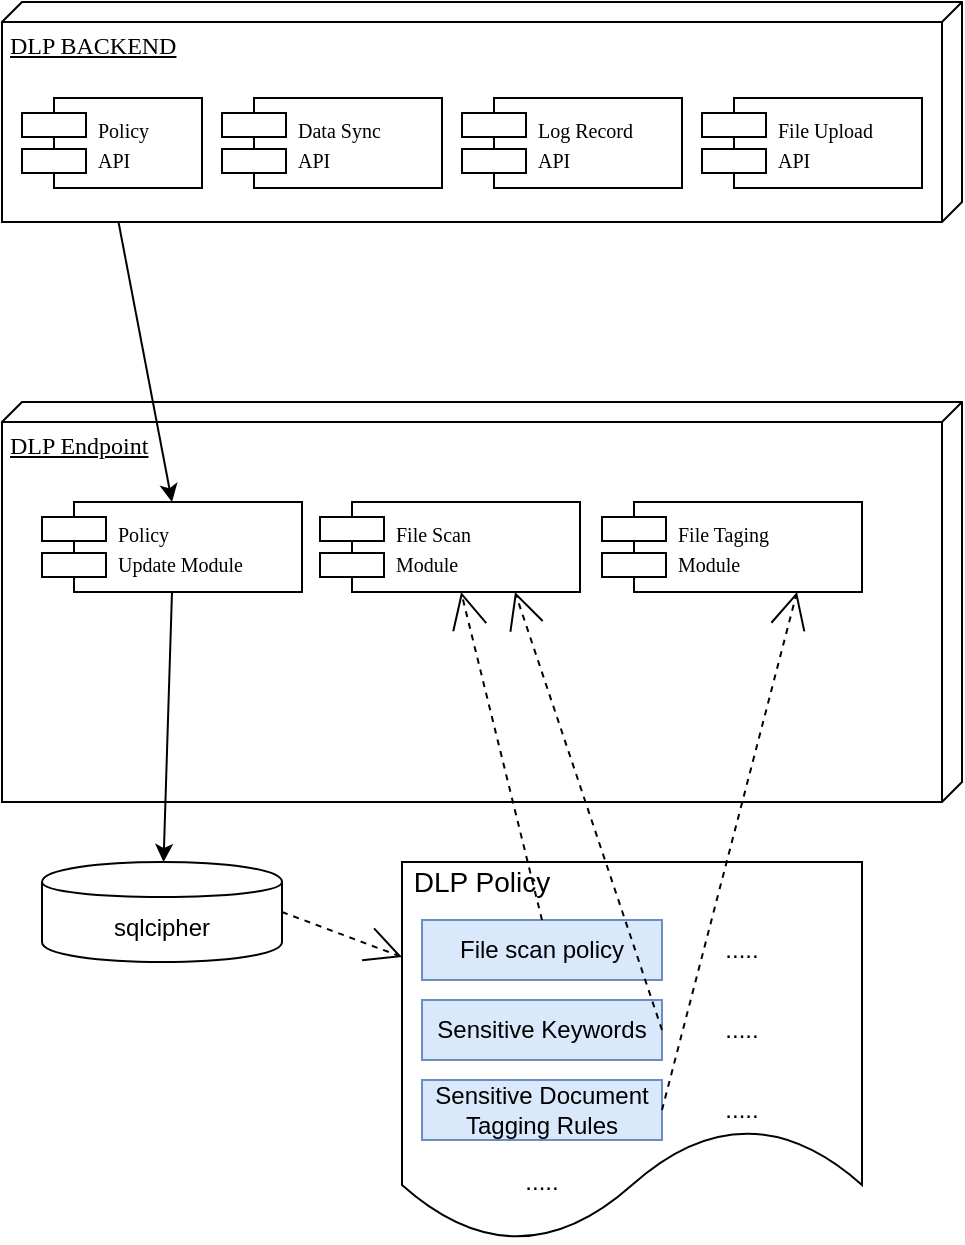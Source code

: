 <mxfile version="12.9.11" type="github"><diagram id="RuP-QP5xwkmXXm5XtLPu" name="Page-1"><mxGraphModel dx="1186" dy="659" grid="1" gridSize="10" guides="1" tooltips="1" connect="1" arrows="1" fold="1" page="1" pageScale="1" pageWidth="827" pageHeight="1169" math="0" shadow="0"><root><mxCell id="0"/><mxCell id="1" parent="0"/><mxCell id="wn8K59K0O_ok5Y7keUeT-20" style="edgeStyle=none;rounded=0;html=1;dashed=1;labelBackgroundColor=none;startArrow=none;startFill=0;startSize=8;endArrow=open;endFill=0;endSize=16;fontFamily=Verdana;fontSize=12;entryX=0;entryY=0.25;entryDx=0;entryDy=0;exitX=1;exitY=0.5;exitDx=0;exitDy=0;" edge="1" parent="1" source="wn8K59K0O_ok5Y7keUeT-28" target="wn8K59K0O_ok5Y7keUeT-33"><mxGeometry relative="1" as="geometry"><mxPoint x="220" y="345" as="sourcePoint"/><mxPoint x="374.614" y="248.872" as="targetPoint"/></mxGeometry></mxCell><mxCell id="wn8K59K0O_ok5Y7keUeT-21" value="DLP Endpoint" style="verticalAlign=top;align=left;spacingTop=8;spacingLeft=2;spacingRight=12;shape=cube;size=10;direction=south;fontStyle=4;html=1;rounded=0;shadow=0;comic=0;labelBackgroundColor=none;strokeWidth=1;fontFamily=Verdana;fontSize=12" vertex="1" parent="1"><mxGeometry x="140" y="550" width="480" height="200" as="geometry"/></mxCell><mxCell id="wn8K59K0O_ok5Y7keUeT-23" value="&lt;span style=&quot;font-size: 10px&quot;&gt;Policy &lt;br&gt;Update Module&lt;br&gt;&lt;/span&gt;" style="shape=component;align=left;spacingLeft=36;rounded=0;shadow=0;comic=0;labelBackgroundColor=none;strokeWidth=1;fontFamily=Verdana;fontSize=12;html=1;" vertex="1" parent="1"><mxGeometry x="160" y="600" width="130" height="45" as="geometry"/></mxCell><mxCell id="wn8K59K0O_ok5Y7keUeT-26" value="" style="endArrow=classic;html=1;exitX=0.5;exitY=1;exitDx=0;exitDy=0;entryX=0.5;entryY=0;entryDx=0;entryDy=0;" edge="1" parent="1" source="wn8K59K0O_ok5Y7keUeT-13" target="wn8K59K0O_ok5Y7keUeT-23"><mxGeometry width="50" height="50" relative="1" as="geometry"><mxPoint x="560" y="400" as="sourcePoint"/><mxPoint x="110" y="470" as="targetPoint"/></mxGeometry></mxCell><mxCell id="wn8K59K0O_ok5Y7keUeT-27" value="&lt;span style=&quot;font-size: 10px&quot;&gt;File&amp;nbsp;Scan&lt;br&gt;Module&lt;br&gt;&lt;/span&gt;" style="shape=component;align=left;spacingLeft=36;rounded=0;shadow=0;comic=0;labelBackgroundColor=none;strokeWidth=1;fontFamily=Verdana;fontSize=12;html=1;" vertex="1" parent="1"><mxGeometry x="299" y="600" width="130" height="45" as="geometry"/></mxCell><mxCell id="wn8K59K0O_ok5Y7keUeT-28" value="sqlcipher" style="shape=cylinder;whiteSpace=wrap;html=1;boundedLbl=1;backgroundOutline=1;" vertex="1" parent="1"><mxGeometry x="160" y="780" width="120" height="50" as="geometry"/></mxCell><mxCell id="wn8K59K0O_ok5Y7keUeT-30" value="" style="endArrow=classic;html=1;exitX=0.5;exitY=1;exitDx=0;exitDy=0;" edge="1" parent="1" source="wn8K59K0O_ok5Y7keUeT-23" target="wn8K59K0O_ok5Y7keUeT-28"><mxGeometry width="50" height="50" relative="1" as="geometry"><mxPoint x="210" y="720" as="sourcePoint"/><mxPoint x="260" y="670" as="targetPoint"/></mxGeometry></mxCell><mxCell id="wn8K59K0O_ok5Y7keUeT-32" value="" style="group" vertex="1" connectable="0" parent="1"><mxGeometry x="340" y="780" width="230" height="190" as="geometry"/></mxCell><mxCell id="wn8K59K0O_ok5Y7keUeT-33" value="&lt;span style=&quot;font-family: &amp;#34;verdana&amp;#34;&quot;&gt;&lt;br&gt;&lt;/span&gt;" style="shape=document;whiteSpace=wrap;html=1;boundedLbl=1;align=left;" vertex="1" parent="wn8K59K0O_ok5Y7keUeT-32"><mxGeometry width="230" height="190" as="geometry"/></mxCell><mxCell id="wn8K59K0O_ok5Y7keUeT-34" value="Sensitive Keywords" style="rounded=0;whiteSpace=wrap;html=1;fillColor=#dae8fc;strokeColor=#6c8ebf;" vertex="1" parent="wn8K59K0O_ok5Y7keUeT-32"><mxGeometry x="10" y="69" width="120" height="30" as="geometry"/></mxCell><mxCell id="wn8K59K0O_ok5Y7keUeT-35" value="Sensitive Document Tagging Rules" style="rounded=0;whiteSpace=wrap;html=1;fillColor=#dae8fc;strokeColor=#6c8ebf;" vertex="1" parent="wn8K59K0O_ok5Y7keUeT-32"><mxGeometry x="10" y="109" width="120" height="30" as="geometry"/></mxCell><mxCell id="wn8K59K0O_ok5Y7keUeT-36" value="File scan policy" style="rounded=0;whiteSpace=wrap;html=1;fillColor=#dae8fc;strokeColor=#6c8ebf;" vertex="1" parent="wn8K59K0O_ok5Y7keUeT-32"><mxGeometry x="10" y="29" width="120" height="30" as="geometry"/></mxCell><mxCell id="wn8K59K0O_ok5Y7keUeT-37" value="....." style="text;html=1;strokeColor=none;fillColor=none;align=center;verticalAlign=middle;whiteSpace=wrap;rounded=0;" vertex="1" parent="wn8K59K0O_ok5Y7keUeT-32"><mxGeometry x="150" y="34" width="40" height="20" as="geometry"/></mxCell><mxCell id="wn8K59K0O_ok5Y7keUeT-38" value="&lt;font style=&quot;font-size: 14px&quot;&gt;DLP Policy&lt;/font&gt;" style="text;html=1;strokeColor=none;fillColor=none;align=center;verticalAlign=middle;whiteSpace=wrap;rounded=0;" vertex="1" parent="wn8K59K0O_ok5Y7keUeT-32"><mxGeometry width="80" height="20" as="geometry"/></mxCell><mxCell id="wn8K59K0O_ok5Y7keUeT-39" value="....." style="text;html=1;strokeColor=none;fillColor=none;align=center;verticalAlign=middle;whiteSpace=wrap;rounded=0;" vertex="1" parent="wn8K59K0O_ok5Y7keUeT-32"><mxGeometry x="150" y="74" width="40" height="20" as="geometry"/></mxCell><mxCell id="wn8K59K0O_ok5Y7keUeT-40" value="....." style="text;html=1;strokeColor=none;fillColor=none;align=center;verticalAlign=middle;whiteSpace=wrap;rounded=0;" vertex="1" parent="wn8K59K0O_ok5Y7keUeT-32"><mxGeometry x="150" y="114" width="40" height="20" as="geometry"/></mxCell><mxCell id="wn8K59K0O_ok5Y7keUeT-41" value="....." style="text;html=1;strokeColor=none;fillColor=none;align=center;verticalAlign=middle;whiteSpace=wrap;rounded=0;" vertex="1" parent="wn8K59K0O_ok5Y7keUeT-32"><mxGeometry x="50" y="150" width="40" height="20" as="geometry"/></mxCell><mxCell id="wn8K59K0O_ok5Y7keUeT-42" value="&lt;span style=&quot;font-size: 10px&quot;&gt;File Taging&lt;br&gt;Module&lt;br&gt;&lt;/span&gt;" style="shape=component;align=left;spacingLeft=36;rounded=0;shadow=0;comic=0;labelBackgroundColor=none;strokeWidth=1;fontFamily=Verdana;fontSize=12;html=1;" vertex="1" parent="1"><mxGeometry x="440" y="600" width="130" height="45" as="geometry"/></mxCell><mxCell id="wn8K59K0O_ok5Y7keUeT-43" value="" style="group" vertex="1" connectable="0" parent="1"><mxGeometry x="140" y="350" width="480" height="110" as="geometry"/></mxCell><mxCell id="wn8K59K0O_ok5Y7keUeT-4" value="DLP BACKEND" style="verticalAlign=top;align=left;spacingTop=8;spacingLeft=2;spacingRight=12;shape=cube;size=10;direction=south;fontStyle=4;html=1;rounded=0;shadow=0;comic=0;labelBackgroundColor=none;strokeWidth=1;fontFamily=Verdana;fontSize=12" vertex="1" parent="wn8K59K0O_ok5Y7keUeT-43"><mxGeometry width="480" height="110" as="geometry"/></mxCell><mxCell id="wn8K59K0O_ok5Y7keUeT-13" value="&lt;span style=&quot;font-size: 10px&quot;&gt;Policy &lt;br&gt;API&lt;/span&gt;" style="shape=component;align=left;spacingLeft=36;rounded=0;shadow=0;comic=0;labelBackgroundColor=none;strokeWidth=1;fontFamily=Verdana;fontSize=12;html=1;" vertex="1" parent="wn8K59K0O_ok5Y7keUeT-43"><mxGeometry x="10" y="48" width="90" height="45" as="geometry"/></mxCell><mxCell id="wn8K59K0O_ok5Y7keUeT-14" value="&lt;span style=&quot;font-size: 10px&quot;&gt;Data Sync&amp;nbsp;&lt;br&gt;API&lt;/span&gt;" style="shape=component;align=left;spacingLeft=36;rounded=0;shadow=0;comic=0;labelBackgroundColor=none;strokeWidth=1;fontFamily=Verdana;fontSize=12;html=1;" vertex="1" parent="wn8K59K0O_ok5Y7keUeT-43"><mxGeometry x="110" y="48" width="110" height="45" as="geometry"/></mxCell><mxCell id="wn8K59K0O_ok5Y7keUeT-15" value="&lt;span style=&quot;font-size: 10px&quot;&gt;Log Record&amp;nbsp;&lt;br&gt;API&lt;/span&gt;" style="shape=component;align=left;spacingLeft=36;rounded=0;shadow=0;comic=0;labelBackgroundColor=none;strokeWidth=1;fontFamily=Verdana;fontSize=12;html=1;" vertex="1" parent="wn8K59K0O_ok5Y7keUeT-43"><mxGeometry x="230" y="48" width="110" height="45" as="geometry"/></mxCell><mxCell id="wn8K59K0O_ok5Y7keUeT-16" value="&lt;span style=&quot;font-size: 10px&quot;&gt;File Upload&lt;br&gt;API&lt;br&gt;&lt;/span&gt;" style="shape=component;align=left;spacingLeft=36;rounded=0;shadow=0;comic=0;labelBackgroundColor=none;strokeWidth=1;fontFamily=Verdana;fontSize=12;html=1;" vertex="1" parent="wn8K59K0O_ok5Y7keUeT-43"><mxGeometry x="350" y="48" width="110" height="45" as="geometry"/></mxCell><mxCell id="wn8K59K0O_ok5Y7keUeT-44" style="edgeStyle=none;rounded=0;html=1;dashed=1;labelBackgroundColor=none;startArrow=none;startFill=0;startSize=8;endArrow=open;endFill=0;endSize=16;fontFamily=Verdana;fontSize=12;exitX=0.5;exitY=0;exitDx=0;exitDy=0;" edge="1" parent="1" source="wn8K59K0O_ok5Y7keUeT-36" target="wn8K59K0O_ok5Y7keUeT-27"><mxGeometry relative="1" as="geometry"><mxPoint x="290" y="815" as="sourcePoint"/><mxPoint x="350" y="837.5" as="targetPoint"/></mxGeometry></mxCell><mxCell id="wn8K59K0O_ok5Y7keUeT-45" style="edgeStyle=none;rounded=0;html=1;dashed=1;labelBackgroundColor=none;startArrow=none;startFill=0;startSize=8;endArrow=open;endFill=0;endSize=16;fontFamily=Verdana;fontSize=12;exitX=1;exitY=0.5;exitDx=0;exitDy=0;entryX=0.75;entryY=1;entryDx=0;entryDy=0;" edge="1" parent="1" source="wn8K59K0O_ok5Y7keUeT-34" target="wn8K59K0O_ok5Y7keUeT-27"><mxGeometry relative="1" as="geometry"><mxPoint x="420" y="819" as="sourcePoint"/><mxPoint x="379.55" y="655" as="targetPoint"/></mxGeometry></mxCell><mxCell id="wn8K59K0O_ok5Y7keUeT-46" style="edgeStyle=none;rounded=0;html=1;dashed=1;labelBackgroundColor=none;startArrow=none;startFill=0;startSize=8;endArrow=open;endFill=0;endSize=16;fontFamily=Verdana;fontSize=12;exitX=1;exitY=0.5;exitDx=0;exitDy=0;entryX=0.75;entryY=1;entryDx=0;entryDy=0;" edge="1" parent="1" source="wn8K59K0O_ok5Y7keUeT-35" target="wn8K59K0O_ok5Y7keUeT-42"><mxGeometry relative="1" as="geometry"><mxPoint x="480" y="874" as="sourcePoint"/><mxPoint x="406.5" y="655" as="targetPoint"/></mxGeometry></mxCell></root></mxGraphModel></diagram></mxfile>